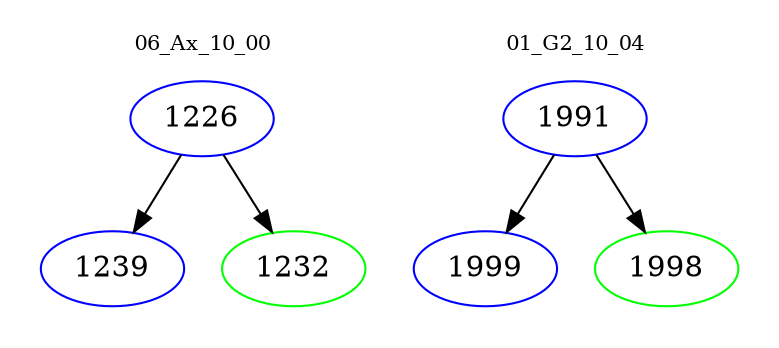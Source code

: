 digraph{
subgraph cluster_0 {
color = white
label = "06_Ax_10_00";
fontsize=10;
T0_1226 [label="1226", color="blue"]
T0_1226 -> T0_1239 [color="black"]
T0_1239 [label="1239", color="blue"]
T0_1226 -> T0_1232 [color="black"]
T0_1232 [label="1232", color="green"]
}
subgraph cluster_1 {
color = white
label = "01_G2_10_04";
fontsize=10;
T1_1991 [label="1991", color="blue"]
T1_1991 -> T1_1999 [color="black"]
T1_1999 [label="1999", color="blue"]
T1_1991 -> T1_1998 [color="black"]
T1_1998 [label="1998", color="green"]
}
}
